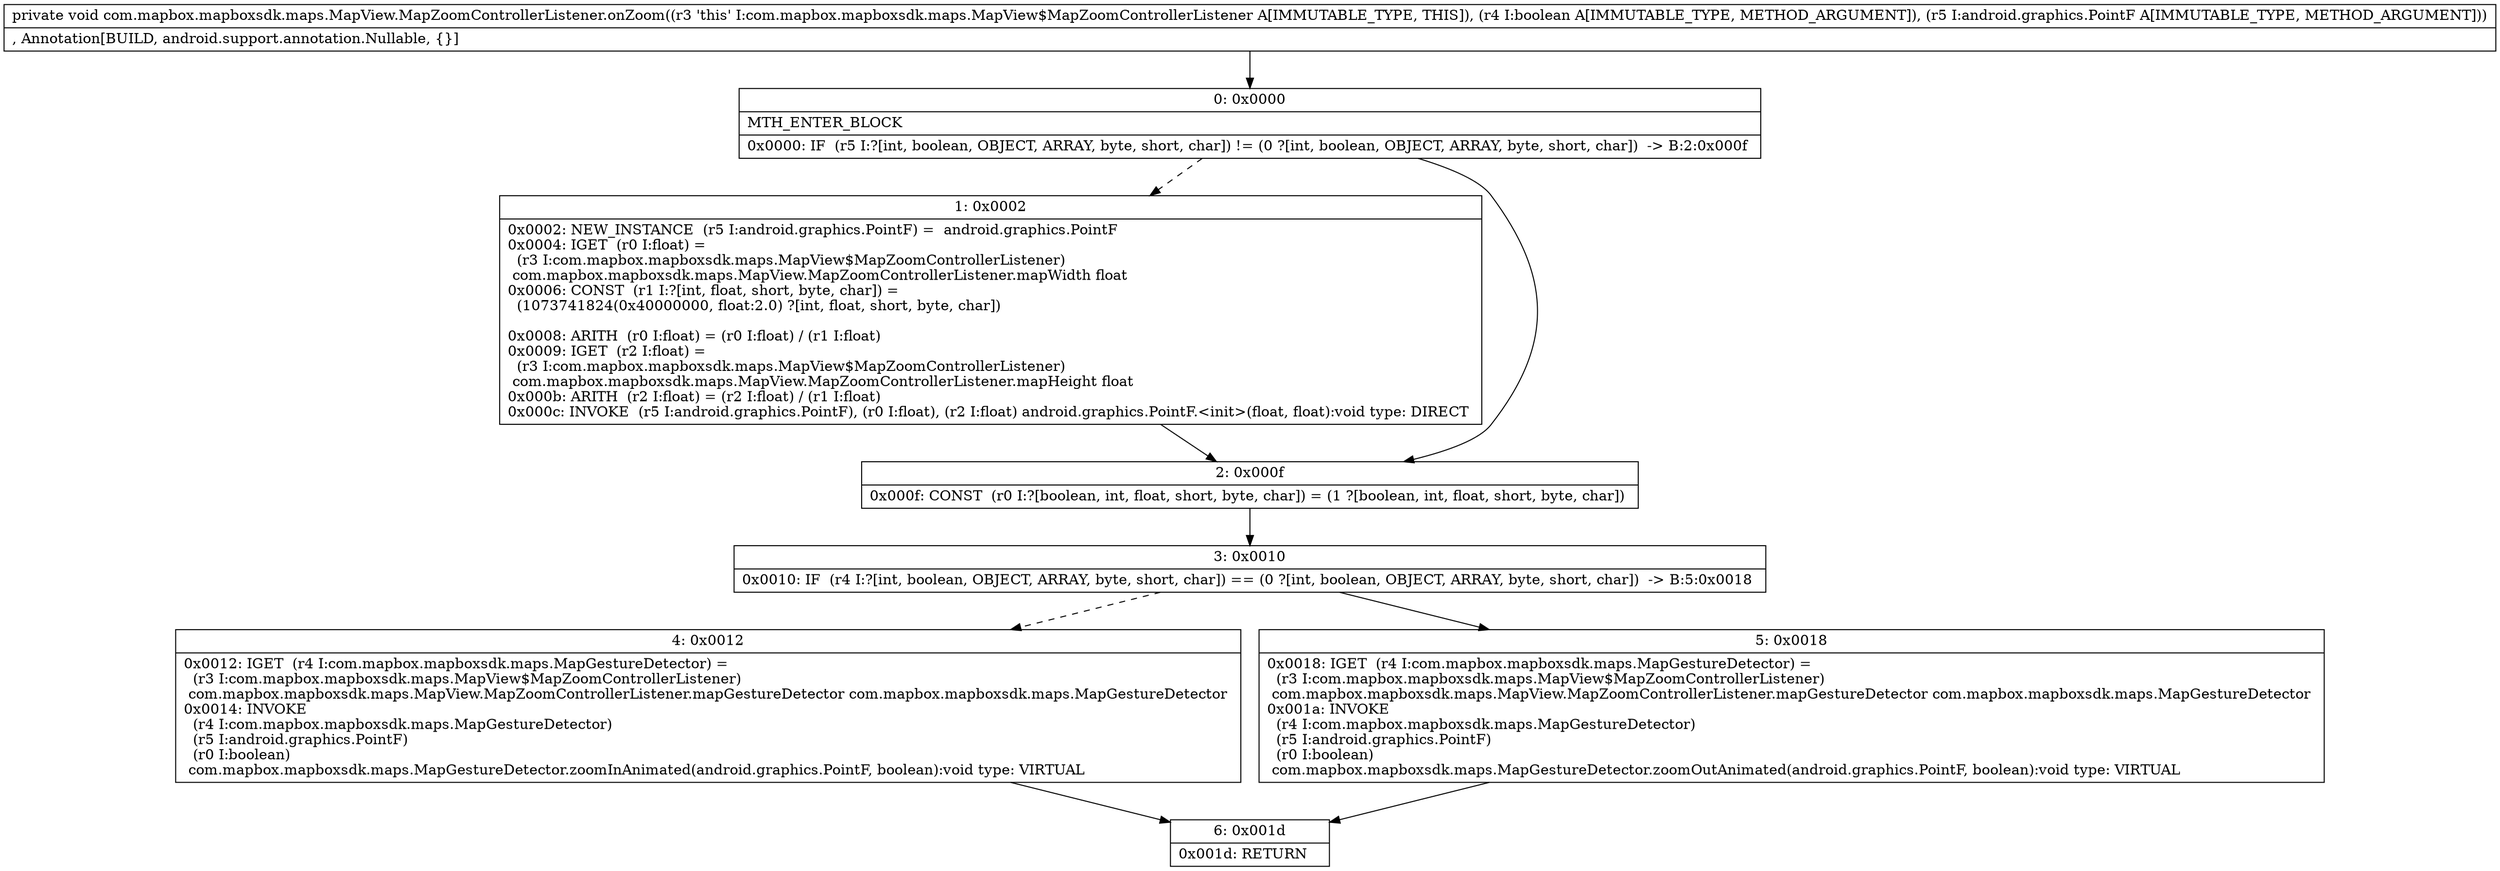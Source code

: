 digraph "CFG forcom.mapbox.mapboxsdk.maps.MapView.MapZoomControllerListener.onZoom(ZLandroid\/graphics\/PointF;)V" {
Node_0 [shape=record,label="{0\:\ 0x0000|MTH_ENTER_BLOCK\l|0x0000: IF  (r5 I:?[int, boolean, OBJECT, ARRAY, byte, short, char]) != (0 ?[int, boolean, OBJECT, ARRAY, byte, short, char])  \-\> B:2:0x000f \l}"];
Node_1 [shape=record,label="{1\:\ 0x0002|0x0002: NEW_INSTANCE  (r5 I:android.graphics.PointF) =  android.graphics.PointF \l0x0004: IGET  (r0 I:float) = \l  (r3 I:com.mapbox.mapboxsdk.maps.MapView$MapZoomControllerListener)\l com.mapbox.mapboxsdk.maps.MapView.MapZoomControllerListener.mapWidth float \l0x0006: CONST  (r1 I:?[int, float, short, byte, char]) = \l  (1073741824(0x40000000, float:2.0) ?[int, float, short, byte, char])\l \l0x0008: ARITH  (r0 I:float) = (r0 I:float) \/ (r1 I:float) \l0x0009: IGET  (r2 I:float) = \l  (r3 I:com.mapbox.mapboxsdk.maps.MapView$MapZoomControllerListener)\l com.mapbox.mapboxsdk.maps.MapView.MapZoomControllerListener.mapHeight float \l0x000b: ARITH  (r2 I:float) = (r2 I:float) \/ (r1 I:float) \l0x000c: INVOKE  (r5 I:android.graphics.PointF), (r0 I:float), (r2 I:float) android.graphics.PointF.\<init\>(float, float):void type: DIRECT \l}"];
Node_2 [shape=record,label="{2\:\ 0x000f|0x000f: CONST  (r0 I:?[boolean, int, float, short, byte, char]) = (1 ?[boolean, int, float, short, byte, char]) \l}"];
Node_3 [shape=record,label="{3\:\ 0x0010|0x0010: IF  (r4 I:?[int, boolean, OBJECT, ARRAY, byte, short, char]) == (0 ?[int, boolean, OBJECT, ARRAY, byte, short, char])  \-\> B:5:0x0018 \l}"];
Node_4 [shape=record,label="{4\:\ 0x0012|0x0012: IGET  (r4 I:com.mapbox.mapboxsdk.maps.MapGestureDetector) = \l  (r3 I:com.mapbox.mapboxsdk.maps.MapView$MapZoomControllerListener)\l com.mapbox.mapboxsdk.maps.MapView.MapZoomControllerListener.mapGestureDetector com.mapbox.mapboxsdk.maps.MapGestureDetector \l0x0014: INVOKE  \l  (r4 I:com.mapbox.mapboxsdk.maps.MapGestureDetector)\l  (r5 I:android.graphics.PointF)\l  (r0 I:boolean)\l com.mapbox.mapboxsdk.maps.MapGestureDetector.zoomInAnimated(android.graphics.PointF, boolean):void type: VIRTUAL \l}"];
Node_5 [shape=record,label="{5\:\ 0x0018|0x0018: IGET  (r4 I:com.mapbox.mapboxsdk.maps.MapGestureDetector) = \l  (r3 I:com.mapbox.mapboxsdk.maps.MapView$MapZoomControllerListener)\l com.mapbox.mapboxsdk.maps.MapView.MapZoomControllerListener.mapGestureDetector com.mapbox.mapboxsdk.maps.MapGestureDetector \l0x001a: INVOKE  \l  (r4 I:com.mapbox.mapboxsdk.maps.MapGestureDetector)\l  (r5 I:android.graphics.PointF)\l  (r0 I:boolean)\l com.mapbox.mapboxsdk.maps.MapGestureDetector.zoomOutAnimated(android.graphics.PointF, boolean):void type: VIRTUAL \l}"];
Node_6 [shape=record,label="{6\:\ 0x001d|0x001d: RETURN   \l}"];
MethodNode[shape=record,label="{private void com.mapbox.mapboxsdk.maps.MapView.MapZoomControllerListener.onZoom((r3 'this' I:com.mapbox.mapboxsdk.maps.MapView$MapZoomControllerListener A[IMMUTABLE_TYPE, THIS]), (r4 I:boolean A[IMMUTABLE_TYPE, METHOD_ARGUMENT]), (r5 I:android.graphics.PointF A[IMMUTABLE_TYPE, METHOD_ARGUMENT]))  | , Annotation[BUILD, android.support.annotation.Nullable, \{\}]\l}"];
MethodNode -> Node_0;
Node_0 -> Node_1[style=dashed];
Node_0 -> Node_2;
Node_1 -> Node_2;
Node_2 -> Node_3;
Node_3 -> Node_4[style=dashed];
Node_3 -> Node_5;
Node_4 -> Node_6;
Node_5 -> Node_6;
}

